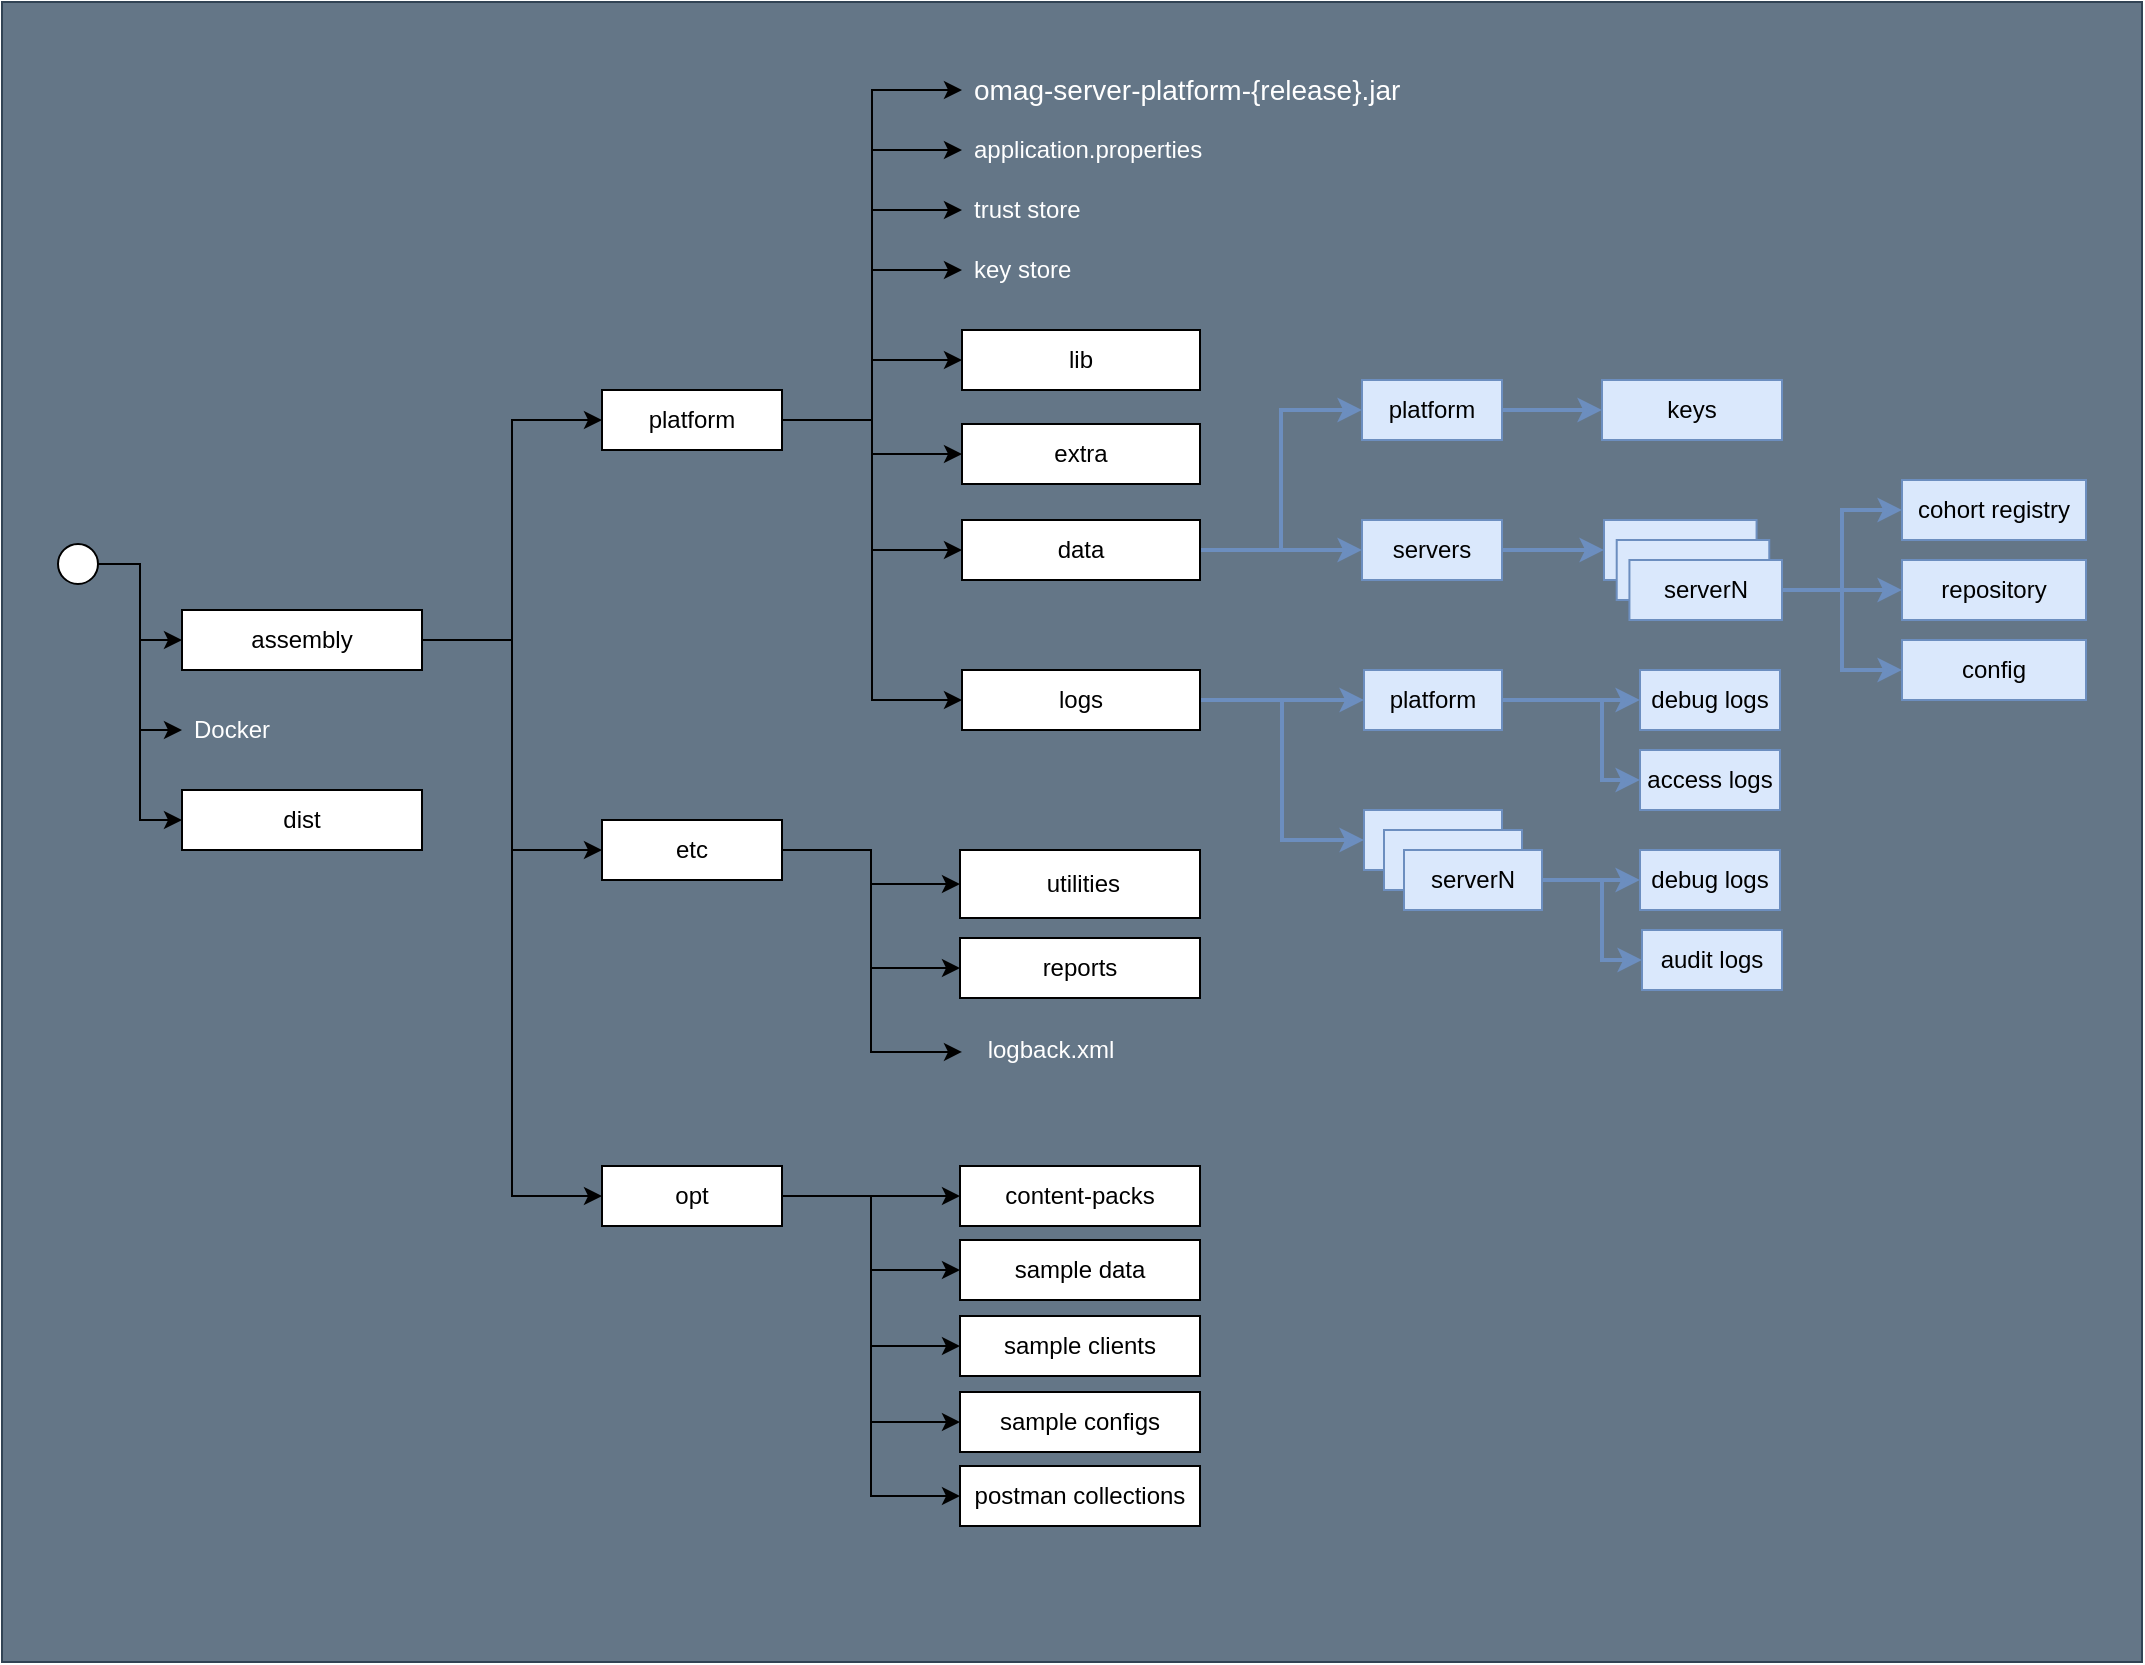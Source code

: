 <mxfile version="21.6.8" type="device">
  <diagram name="omag-server-platform" id="Dl-jfd4jh1dtPhGWNfl4">
    <mxGraphModel dx="2255" dy="912" grid="1" gridSize="10" guides="1" tooltips="1" connect="1" arrows="1" fold="1" page="1" pageScale="1" pageWidth="850" pageHeight="1100" math="0" shadow="0">
      <root>
        <mxCell id="fCwrAneLEY61tobPp7tf-0" />
        <mxCell id="fCwrAneLEY61tobPp7tf-1" parent="fCwrAneLEY61tobPp7tf-0" />
        <mxCell id="v6JE9nTNN0d-BjFIKqsN-4" value="" style="rounded=0;whiteSpace=wrap;html=1;fillColor=#647687;fontColor=#ffffff;strokeColor=#314354;" parent="fCwrAneLEY61tobPp7tf-1" vertex="1">
          <mxGeometry x="-40" y="436" width="1070" height="830" as="geometry" />
        </mxCell>
        <mxCell id="YIRUWJYIqjxylFFTU3_E-0" style="edgeStyle=orthogonalEdgeStyle;rounded=0;orthogonalLoop=1;jettySize=auto;html=1;exitX=1;exitY=0.5;exitDx=0;exitDy=0;entryX=0;entryY=0.5;entryDx=0;entryDy=0;" parent="fCwrAneLEY61tobPp7tf-1" source="fCwrAneLEY61tobPp7tf-4" target="fCwrAneLEY61tobPp7tf-65" edge="1">
          <mxGeometry relative="1" as="geometry" />
        </mxCell>
        <mxCell id="YIRUWJYIqjxylFFTU3_E-1" style="edgeStyle=orthogonalEdgeStyle;rounded=0;orthogonalLoop=1;jettySize=auto;html=1;exitX=1;exitY=0.5;exitDx=0;exitDy=0;entryX=0;entryY=0.5;entryDx=0;entryDy=0;" parent="fCwrAneLEY61tobPp7tf-1" source="fCwrAneLEY61tobPp7tf-4" target="fCwrAneLEY61tobPp7tf-7" edge="1">
          <mxGeometry relative="1" as="geometry" />
        </mxCell>
        <mxCell id="YIRUWJYIqjxylFFTU3_E-2" style="edgeStyle=orthogonalEdgeStyle;rounded=0;orthogonalLoop=1;jettySize=auto;html=1;exitX=1;exitY=0.5;exitDx=0;exitDy=0;entryX=0;entryY=0.5;entryDx=0;entryDy=0;" parent="fCwrAneLEY61tobPp7tf-1" source="fCwrAneLEY61tobPp7tf-4" target="fCwrAneLEY61tobPp7tf-45" edge="1">
          <mxGeometry relative="1" as="geometry" />
        </mxCell>
        <mxCell id="fCwrAneLEY61tobPp7tf-4" value="assembly" style="rounded=0;whiteSpace=wrap;html=1;" parent="fCwrAneLEY61tobPp7tf-1" vertex="1">
          <mxGeometry x="50" y="740" width="120" height="30" as="geometry" />
        </mxCell>
        <mxCell id="fCwrAneLEY61tobPp7tf-5" value="content-packs" style="rounded=0;whiteSpace=wrap;html=1;" parent="fCwrAneLEY61tobPp7tf-1" vertex="1">
          <mxGeometry x="439" y="1018" width="120" height="30" as="geometry" />
        </mxCell>
        <mxCell id="YIRUWJYIqjxylFFTU3_E-8" style="edgeStyle=orthogonalEdgeStyle;rounded=0;orthogonalLoop=1;jettySize=auto;html=1;exitX=1;exitY=0.5;exitDx=0;exitDy=0;fillColor=#dae8fc;strokeColor=#6c8ebf;strokeWidth=2;" parent="fCwrAneLEY61tobPp7tf-1" source="fCwrAneLEY61tobPp7tf-6" target="fCwrAneLEY61tobPp7tf-19" edge="1">
          <mxGeometry relative="1" as="geometry" />
        </mxCell>
        <mxCell id="YIRUWJYIqjxylFFTU3_E-9" style="edgeStyle=orthogonalEdgeStyle;rounded=0;orthogonalLoop=1;jettySize=auto;html=1;exitX=1;exitY=0.5;exitDx=0;exitDy=0;entryX=0;entryY=0.5;entryDx=0;entryDy=0;fillColor=#dae8fc;strokeColor=#6c8ebf;strokeWidth=2;" parent="fCwrAneLEY61tobPp7tf-1" source="fCwrAneLEY61tobPp7tf-6" target="fCwrAneLEY61tobPp7tf-18" edge="1">
          <mxGeometry relative="1" as="geometry" />
        </mxCell>
        <mxCell id="fCwrAneLEY61tobPp7tf-6" value="data" style="rounded=0;whiteSpace=wrap;html=1;" parent="fCwrAneLEY61tobPp7tf-1" vertex="1">
          <mxGeometry x="440" y="695" width="119" height="30" as="geometry" />
        </mxCell>
        <mxCell id="FgOpKPS9IGW25cBo7YGT-2" style="edgeStyle=orthogonalEdgeStyle;rounded=0;orthogonalLoop=1;jettySize=auto;html=1;exitX=1;exitY=0.5;exitDx=0;exitDy=0;entryX=0;entryY=0.5;entryDx=0;entryDy=0;" parent="fCwrAneLEY61tobPp7tf-1" source="fCwrAneLEY61tobPp7tf-7" target="fCwrAneLEY61tobPp7tf-10" edge="1">
          <mxGeometry relative="1" as="geometry" />
        </mxCell>
        <mxCell id="FgOpKPS9IGW25cBo7YGT-3" style="edgeStyle=orthogonalEdgeStyle;rounded=0;orthogonalLoop=1;jettySize=auto;html=1;exitX=1;exitY=0.5;exitDx=0;exitDy=0;entryX=0;entryY=0.5;entryDx=0;entryDy=0;" parent="fCwrAneLEY61tobPp7tf-1" source="fCwrAneLEY61tobPp7tf-7" target="fCwrAneLEY61tobPp7tf-30" edge="1">
          <mxGeometry relative="1" as="geometry" />
        </mxCell>
        <mxCell id="FgOpKPS9IGW25cBo7YGT-4" style="edgeStyle=orthogonalEdgeStyle;rounded=0;orthogonalLoop=1;jettySize=auto;html=1;exitX=1;exitY=0.5;exitDx=0;exitDy=0;entryX=0;entryY=0.5;entryDx=0;entryDy=0;" parent="fCwrAneLEY61tobPp7tf-1" source="fCwrAneLEY61tobPp7tf-7" target="fCwrAneLEY61tobPp7tf-60" edge="1">
          <mxGeometry relative="1" as="geometry" />
        </mxCell>
        <mxCell id="FgOpKPS9IGW25cBo7YGT-5" style="edgeStyle=orthogonalEdgeStyle;rounded=0;orthogonalLoop=1;jettySize=auto;html=1;exitX=1;exitY=0.5;exitDx=0;exitDy=0;" parent="fCwrAneLEY61tobPp7tf-1" source="fCwrAneLEY61tobPp7tf-7" target="fCwrAneLEY61tobPp7tf-8" edge="1">
          <mxGeometry relative="1" as="geometry" />
        </mxCell>
        <mxCell id="FgOpKPS9IGW25cBo7YGT-6" style="edgeStyle=orthogonalEdgeStyle;rounded=0;orthogonalLoop=1;jettySize=auto;html=1;exitX=1;exitY=0.5;exitDx=0;exitDy=0;" parent="fCwrAneLEY61tobPp7tf-1" source="fCwrAneLEY61tobPp7tf-7" target="fCwrAneLEY61tobPp7tf-9" edge="1">
          <mxGeometry relative="1" as="geometry" />
        </mxCell>
        <mxCell id="FgOpKPS9IGW25cBo7YGT-7" style="edgeStyle=orthogonalEdgeStyle;rounded=0;orthogonalLoop=1;jettySize=auto;html=1;exitX=1;exitY=0.5;exitDx=0;exitDy=0;entryX=0;entryY=0.5;entryDx=0;entryDy=0;" parent="fCwrAneLEY61tobPp7tf-1" source="fCwrAneLEY61tobPp7tf-7" target="fCwrAneLEY61tobPp7tf-62" edge="1">
          <mxGeometry relative="1" as="geometry" />
        </mxCell>
        <mxCell id="FgOpKPS9IGW25cBo7YGT-8" style="edgeStyle=orthogonalEdgeStyle;rounded=0;orthogonalLoop=1;jettySize=auto;html=1;exitX=1;exitY=0.5;exitDx=0;exitDy=0;entryX=0;entryY=0.5;entryDx=0;entryDy=0;" parent="fCwrAneLEY61tobPp7tf-1" source="fCwrAneLEY61tobPp7tf-7" target="fCwrAneLEY61tobPp7tf-6" edge="1">
          <mxGeometry relative="1" as="geometry" />
        </mxCell>
        <mxCell id="FgOpKPS9IGW25cBo7YGT-9" style="edgeStyle=orthogonalEdgeStyle;rounded=0;orthogonalLoop=1;jettySize=auto;html=1;exitX=1;exitY=0.5;exitDx=0;exitDy=0;entryX=0;entryY=0.5;entryDx=0;entryDy=0;" parent="fCwrAneLEY61tobPp7tf-1" source="fCwrAneLEY61tobPp7tf-7" target="fCwrAneLEY61tobPp7tf-71" edge="1">
          <mxGeometry relative="1" as="geometry" />
        </mxCell>
        <mxCell id="fCwrAneLEY61tobPp7tf-7" value="platform" style="rounded=0;whiteSpace=wrap;html=1;" parent="fCwrAneLEY61tobPp7tf-1" vertex="1">
          <mxGeometry x="260" y="630" width="90" height="30" as="geometry" />
        </mxCell>
        <mxCell id="fCwrAneLEY61tobPp7tf-8" value="lib" style="rounded=0;whiteSpace=wrap;html=1;" parent="fCwrAneLEY61tobPp7tf-1" vertex="1">
          <mxGeometry x="440" y="600" width="119" height="30" as="geometry" />
        </mxCell>
        <mxCell id="fCwrAneLEY61tobPp7tf-9" value="extra" style="rounded=0;whiteSpace=wrap;html=1;" parent="fCwrAneLEY61tobPp7tf-1" vertex="1">
          <mxGeometry x="440" y="647" width="119" height="30" as="geometry" />
        </mxCell>
        <mxCell id="fCwrAneLEY61tobPp7tf-10" value="omag-server-platform-{release}.jar" style="rounded=0;whiteSpace=wrap;html=1;strokeColor=none;align=left;spacingLeft=4;fillColor=none;fontColor=#FFFFFF;fontSize=14;" parent="fCwrAneLEY61tobPp7tf-1" vertex="1">
          <mxGeometry x="440" y="465" width="230" height="30" as="geometry" />
        </mxCell>
        <mxCell id="fCwrAneLEY61tobPp7tf-17" style="edgeStyle=orthogonalEdgeStyle;rounded=0;orthogonalLoop=1;jettySize=auto;html=1;exitX=1;exitY=0.5;exitDx=0;exitDy=0;entryX=0;entryY=0.5;entryDx=0;entryDy=0;fillColor=#dae8fc;strokeColor=#6c8ebf;strokeWidth=2;" parent="fCwrAneLEY61tobPp7tf-1" source="fCwrAneLEY61tobPp7tf-18" target="fCwrAneLEY61tobPp7tf-29" edge="1">
          <mxGeometry relative="1" as="geometry">
            <mxPoint x="745" y="640" as="targetPoint" />
          </mxGeometry>
        </mxCell>
        <mxCell id="fCwrAneLEY61tobPp7tf-18" value="platform" style="rounded=0;whiteSpace=wrap;html=1;fillColor=#dae8fc;strokeColor=#6c8ebf;" parent="fCwrAneLEY61tobPp7tf-1" vertex="1">
          <mxGeometry x="640" y="625" width="70" height="30" as="geometry" />
        </mxCell>
        <mxCell id="fCwrAneLEY61tobPp7tf-19" value="servers" style="rounded=0;whiteSpace=wrap;html=1;fillColor=#dae8fc;strokeColor=#6c8ebf;" parent="fCwrAneLEY61tobPp7tf-1" vertex="1">
          <mxGeometry x="640" y="695" width="70" height="30" as="geometry" />
        </mxCell>
        <mxCell id="fCwrAneLEY61tobPp7tf-20" value="" style="group;fillColor=none;strokeColor=none;" parent="fCwrAneLEY61tobPp7tf-1" vertex="1" connectable="0">
          <mxGeometry x="761" y="695" width="89" height="50" as="geometry" />
        </mxCell>
        <mxCell id="fCwrAneLEY61tobPp7tf-21" value="server1" style="rounded=0;whiteSpace=wrap;html=1;fillColor=#dae8fc;strokeColor=#6c8ebf;" parent="fCwrAneLEY61tobPp7tf-20" vertex="1">
          <mxGeometry width="76.286" height="30" as="geometry" />
        </mxCell>
        <mxCell id="fCwrAneLEY61tobPp7tf-22" value="server1" style="rounded=0;whiteSpace=wrap;html=1;fillColor=#dae8fc;strokeColor=#6c8ebf;" parent="fCwrAneLEY61tobPp7tf-20" vertex="1">
          <mxGeometry x="6.357" y="10" width="76.286" height="30" as="geometry" />
        </mxCell>
        <mxCell id="fCwrAneLEY61tobPp7tf-23" value="serverN" style="rounded=0;whiteSpace=wrap;html=1;fillColor=#dae8fc;strokeColor=#6c8ebf;" parent="fCwrAneLEY61tobPp7tf-20" vertex="1">
          <mxGeometry x="12.714" y="20" width="76.286" height="30" as="geometry" />
        </mxCell>
        <mxCell id="fCwrAneLEY61tobPp7tf-24" value="" style="endArrow=classic;html=1;rounded=0;entryX=0;entryY=0.5;entryDx=0;entryDy=0;exitX=1;exitY=0.5;exitDx=0;exitDy=0;fillColor=#dae8fc;strokeColor=#6c8ebf;strokeWidth=2;" parent="fCwrAneLEY61tobPp7tf-1" source="fCwrAneLEY61tobPp7tf-19" target="fCwrAneLEY61tobPp7tf-21" edge="1">
          <mxGeometry width="50" height="50" relative="1" as="geometry">
            <mxPoint x="595" y="825" as="sourcePoint" />
            <mxPoint x="645" y="775" as="targetPoint" />
          </mxGeometry>
        </mxCell>
        <mxCell id="fCwrAneLEY61tobPp7tf-29" value="keys" style="rounded=0;whiteSpace=wrap;html=1;fillColor=#dae8fc;strokeColor=#6c8ebf;" parent="fCwrAneLEY61tobPp7tf-1" vertex="1">
          <mxGeometry x="760" y="625" width="90" height="30" as="geometry" />
        </mxCell>
        <mxCell id="fCwrAneLEY61tobPp7tf-30" value="application.properties" style="rounded=0;whiteSpace=wrap;html=1;strokeColor=none;align=left;spacingLeft=4;fillColor=none;fontColor=#FFFFFF;" parent="fCwrAneLEY61tobPp7tf-1" vertex="1">
          <mxGeometry x="440" y="495" width="130" height="30" as="geometry" />
        </mxCell>
        <mxCell id="fCwrAneLEY61tobPp7tf-31" value="sample clients" style="rounded=0;whiteSpace=wrap;html=1;" parent="fCwrAneLEY61tobPp7tf-1" vertex="1">
          <mxGeometry x="439" y="1093" width="120" height="30" as="geometry" />
        </mxCell>
        <mxCell id="fCwrAneLEY61tobPp7tf-32" style="edgeStyle=orthogonalEdgeStyle;rounded=0;orthogonalLoop=1;jettySize=auto;html=1;exitX=1;exitY=0.5;exitDx=0;exitDy=0;entryX=0;entryY=0.5;entryDx=0;entryDy=0;fillColor=#dae8fc;strokeColor=#6c8ebf;strokeWidth=2;" parent="fCwrAneLEY61tobPp7tf-1" source="fCwrAneLEY61tobPp7tf-34" target="fCwrAneLEY61tobPp7tf-56" edge="1">
          <mxGeometry relative="1" as="geometry">
            <Array as="points">
              <mxPoint x="760" y="785" />
              <mxPoint x="760" y="825" />
            </Array>
          </mxGeometry>
        </mxCell>
        <mxCell id="fCwrAneLEY61tobPp7tf-33" style="edgeStyle=orthogonalEdgeStyle;rounded=0;orthogonalLoop=1;jettySize=auto;html=1;exitX=1;exitY=0.5;exitDx=0;exitDy=0;entryX=0;entryY=0.5;entryDx=0;entryDy=0;fillColor=#dae8fc;strokeColor=#6c8ebf;strokeWidth=2;" parent="fCwrAneLEY61tobPp7tf-1" source="fCwrAneLEY61tobPp7tf-34" target="fCwrAneLEY61tobPp7tf-55" edge="1">
          <mxGeometry relative="1" as="geometry" />
        </mxCell>
        <mxCell id="fCwrAneLEY61tobPp7tf-34" value="platform" style="rounded=0;whiteSpace=wrap;html=1;fillColor=#dae8fc;strokeColor=#6c8ebf;" parent="fCwrAneLEY61tobPp7tf-1" vertex="1">
          <mxGeometry x="641" y="770" width="69" height="30" as="geometry" />
        </mxCell>
        <mxCell id="fCwrAneLEY61tobPp7tf-35" value="repository" style="rounded=0;whiteSpace=wrap;html=1;fillColor=#dae8fc;strokeColor=#6c8ebf;" parent="fCwrAneLEY61tobPp7tf-1" vertex="1">
          <mxGeometry x="910" y="715" width="92" height="30" as="geometry" />
        </mxCell>
        <mxCell id="fCwrAneLEY61tobPp7tf-36" value="config" style="rounded=0;whiteSpace=wrap;html=1;fillColor=#dae8fc;strokeColor=#6c8ebf;" parent="fCwrAneLEY61tobPp7tf-1" vertex="1">
          <mxGeometry x="910" y="755" width="92" height="30" as="geometry" />
        </mxCell>
        <mxCell id="fCwrAneLEY61tobPp7tf-39" value="cohort registry" style="rounded=0;whiteSpace=wrap;html=1;fillColor=#dae8fc;strokeColor=#6c8ebf;" parent="fCwrAneLEY61tobPp7tf-1" vertex="1">
          <mxGeometry x="910" y="675" width="92" height="30" as="geometry" />
        </mxCell>
        <mxCell id="fCwrAneLEY61tobPp7tf-40" value="sample data" style="rounded=0;whiteSpace=wrap;html=1;" parent="fCwrAneLEY61tobPp7tf-1" vertex="1">
          <mxGeometry x="439" y="1055" width="120" height="30" as="geometry" />
        </mxCell>
        <mxCell id="fCwrAneLEY61tobPp7tf-41" style="edgeStyle=orthogonalEdgeStyle;rounded=0;orthogonalLoop=1;jettySize=auto;html=1;entryX=0;entryY=0.5;entryDx=0;entryDy=0;" parent="fCwrAneLEY61tobPp7tf-1" source="fCwrAneLEY61tobPp7tf-45" target="fCwrAneLEY61tobPp7tf-5" edge="1">
          <mxGeometry relative="1" as="geometry" />
        </mxCell>
        <mxCell id="fCwrAneLEY61tobPp7tf-42" style="edgeStyle=orthogonalEdgeStyle;rounded=0;orthogonalLoop=1;jettySize=auto;html=1;exitX=1;exitY=0.5;exitDx=0;exitDy=0;entryX=0;entryY=0.5;entryDx=0;entryDy=0;" parent="fCwrAneLEY61tobPp7tf-1" source="fCwrAneLEY61tobPp7tf-45" target="fCwrAneLEY61tobPp7tf-40" edge="1">
          <mxGeometry relative="1" as="geometry" />
        </mxCell>
        <mxCell id="fCwrAneLEY61tobPp7tf-43" style="edgeStyle=orthogonalEdgeStyle;rounded=0;orthogonalLoop=1;jettySize=auto;html=1;exitX=1;exitY=0.5;exitDx=0;exitDy=0;entryX=0;entryY=0.5;entryDx=0;entryDy=0;" parent="fCwrAneLEY61tobPp7tf-1" source="fCwrAneLEY61tobPp7tf-45" target="fCwrAneLEY61tobPp7tf-31" edge="1">
          <mxGeometry relative="1" as="geometry" />
        </mxCell>
        <mxCell id="fCwrAneLEY61tobPp7tf-45" value="opt" style="rounded=0;whiteSpace=wrap;html=1;" parent="fCwrAneLEY61tobPp7tf-1" vertex="1">
          <mxGeometry x="260" y="1018" width="90" height="30" as="geometry" />
        </mxCell>
        <mxCell id="fCwrAneLEY61tobPp7tf-49" style="edgeStyle=orthogonalEdgeStyle;rounded=0;orthogonalLoop=1;jettySize=auto;html=1;exitX=1;exitY=0.5;exitDx=0;exitDy=0;entryX=0;entryY=0.5;entryDx=0;entryDy=0;fillColor=#dae8fc;strokeColor=#6c8ebf;strokeWidth=2;" parent="fCwrAneLEY61tobPp7tf-1" source="fCwrAneLEY61tobPp7tf-23" target="fCwrAneLEY61tobPp7tf-35" edge="1">
          <mxGeometry relative="1" as="geometry" />
        </mxCell>
        <mxCell id="fCwrAneLEY61tobPp7tf-50" value="debug logs" style="rounded=0;whiteSpace=wrap;html=1;fillColor=#dae8fc;strokeColor=#6c8ebf;" parent="fCwrAneLEY61tobPp7tf-1" vertex="1">
          <mxGeometry x="779" y="860" width="70" height="30" as="geometry" />
        </mxCell>
        <mxCell id="fCwrAneLEY61tobPp7tf-51" value="serverN" style="rounded=0;whiteSpace=wrap;html=1;fillColor=#dae8fc;strokeColor=#6c8ebf;" parent="fCwrAneLEY61tobPp7tf-1" vertex="1">
          <mxGeometry x="641" y="840" width="69" height="30" as="geometry" />
        </mxCell>
        <mxCell id="fCwrAneLEY61tobPp7tf-52" style="edgeStyle=orthogonalEdgeStyle;rounded=0;orthogonalLoop=1;jettySize=auto;html=1;exitX=1;exitY=0.5;exitDx=0;exitDy=0;entryX=0;entryY=0.5;entryDx=0;entryDy=0;fillColor=#dae8fc;strokeColor=#6c8ebf;strokeWidth=2;" parent="fCwrAneLEY61tobPp7tf-1" source="fCwrAneLEY61tobPp7tf-54" target="fCwrAneLEY61tobPp7tf-50" edge="1">
          <mxGeometry relative="1" as="geometry" />
        </mxCell>
        <mxCell id="fCwrAneLEY61tobPp7tf-53" value="serverN" style="rounded=0;whiteSpace=wrap;html=1;fillColor=#dae8fc;strokeColor=#6c8ebf;" parent="fCwrAneLEY61tobPp7tf-1" vertex="1">
          <mxGeometry x="651" y="850" width="69" height="30" as="geometry" />
        </mxCell>
        <mxCell id="fCwrAneLEY61tobPp7tf-54" value="serverN" style="rounded=0;whiteSpace=wrap;html=1;fillColor=#dae8fc;strokeColor=#6c8ebf;" parent="fCwrAneLEY61tobPp7tf-1" vertex="1">
          <mxGeometry x="661" y="860" width="69" height="30" as="geometry" />
        </mxCell>
        <mxCell id="fCwrAneLEY61tobPp7tf-55" value="debug logs" style="rounded=0;whiteSpace=wrap;html=1;fillColor=#dae8fc;strokeColor=#6c8ebf;" parent="fCwrAneLEY61tobPp7tf-1" vertex="1">
          <mxGeometry x="779" y="770" width="70" height="30" as="geometry" />
        </mxCell>
        <mxCell id="fCwrAneLEY61tobPp7tf-56" value="access logs" style="rounded=0;whiteSpace=wrap;html=1;fillColor=#dae8fc;strokeColor=#6c8ebf;" parent="fCwrAneLEY61tobPp7tf-1" vertex="1">
          <mxGeometry x="779" y="810" width="70" height="30" as="geometry" />
        </mxCell>
        <mxCell id="fCwrAneLEY61tobPp7tf-57" style="edgeStyle=orthogonalEdgeStyle;rounded=0;orthogonalLoop=1;jettySize=auto;html=1;exitX=1;exitY=0.5;exitDx=0;exitDy=0;entryX=0;entryY=0.5;entryDx=0;entryDy=0;fillColor=#dae8fc;strokeColor=#6c8ebf;strokeWidth=2;" parent="fCwrAneLEY61tobPp7tf-1" source="fCwrAneLEY61tobPp7tf-23" target="fCwrAneLEY61tobPp7tf-39" edge="1">
          <mxGeometry relative="1" as="geometry" />
        </mxCell>
        <mxCell id="fCwrAneLEY61tobPp7tf-58" style="edgeStyle=orthogonalEdgeStyle;rounded=0;orthogonalLoop=1;jettySize=auto;html=1;exitX=1;exitY=0.5;exitDx=0;exitDy=0;entryX=0;entryY=0.5;entryDx=0;entryDy=0;fillColor=#dae8fc;strokeColor=#6c8ebf;strokeWidth=2;" parent="fCwrAneLEY61tobPp7tf-1" source="fCwrAneLEY61tobPp7tf-23" target="fCwrAneLEY61tobPp7tf-36" edge="1">
          <mxGeometry relative="1" as="geometry" />
        </mxCell>
        <mxCell id="fCwrAneLEY61tobPp7tf-60" value="trust store" style="rounded=0;whiteSpace=wrap;html=1;strokeColor=none;align=left;spacingLeft=4;fillColor=none;fontColor=#FFFFFF;" parent="fCwrAneLEY61tobPp7tf-1" vertex="1">
          <mxGeometry x="440" y="525" width="80" height="30" as="geometry" />
        </mxCell>
        <mxCell id="fCwrAneLEY61tobPp7tf-62" value="key store" style="rounded=0;whiteSpace=wrap;html=1;strokeColor=none;align=left;spacingLeft=4;fillColor=none;fontColor=#FFFFFF;" parent="fCwrAneLEY61tobPp7tf-1" vertex="1">
          <mxGeometry x="440" y="555" width="70" height="30" as="geometry" />
        </mxCell>
        <mxCell id="FgOpKPS9IGW25cBo7YGT-11" style="edgeStyle=orthogonalEdgeStyle;rounded=0;orthogonalLoop=1;jettySize=auto;html=1;exitX=1;exitY=0.5;exitDx=0;exitDy=0;entryX=0;entryY=0.5;entryDx=0;entryDy=0;" parent="fCwrAneLEY61tobPp7tf-1" source="v6JE9nTNN0d-BjFIKqsN-5" target="fCwrAneLEY61tobPp7tf-66" edge="1">
          <mxGeometry relative="1" as="geometry" />
        </mxCell>
        <mxCell id="FgOpKPS9IGW25cBo7YGT-12" style="edgeStyle=orthogonalEdgeStyle;rounded=0;orthogonalLoop=1;jettySize=auto;html=1;exitX=1;exitY=0.5;exitDx=0;exitDy=0;entryX=0;entryY=0.5;entryDx=0;entryDy=0;" parent="fCwrAneLEY61tobPp7tf-1" source="fCwrAneLEY61tobPp7tf-65" target="fCwrAneLEY61tobPp7tf-67" edge="1">
          <mxGeometry relative="1" as="geometry" />
        </mxCell>
        <mxCell id="v6JE9nTNN0d-BjFIKqsN-1" style="edgeStyle=orthogonalEdgeStyle;rounded=0;orthogonalLoop=1;jettySize=auto;html=1;exitX=1;exitY=0.5;exitDx=0;exitDy=0;entryX=0.011;entryY=0.533;entryDx=0;entryDy=0;entryPerimeter=0;" parent="fCwrAneLEY61tobPp7tf-1" source="fCwrAneLEY61tobPp7tf-65" target="v6JE9nTNN0d-BjFIKqsN-0" edge="1">
          <mxGeometry relative="1" as="geometry" />
        </mxCell>
        <mxCell id="v6JE9nTNN0d-BjFIKqsN-3" style="edgeStyle=orthogonalEdgeStyle;rounded=0;orthogonalLoop=1;jettySize=auto;html=1;exitX=1;exitY=0.5;exitDx=0;exitDy=0;entryX=0;entryY=0.5;entryDx=0;entryDy=0;" parent="fCwrAneLEY61tobPp7tf-1" source="fCwrAneLEY61tobPp7tf-65" target="v6JE9nTNN0d-BjFIKqsN-2" edge="1">
          <mxGeometry relative="1" as="geometry" />
        </mxCell>
        <mxCell id="fCwrAneLEY61tobPp7tf-65" value="etc" style="rounded=0;whiteSpace=wrap;html=1;" parent="fCwrAneLEY61tobPp7tf-1" vertex="1">
          <mxGeometry x="260" y="845" width="90" height="30" as="geometry" />
        </mxCell>
        <mxCell id="fCwrAneLEY61tobPp7tf-66" value="dist" style="rounded=0;whiteSpace=wrap;html=1;" parent="fCwrAneLEY61tobPp7tf-1" vertex="1">
          <mxGeometry x="50" y="830" width="120" height="30" as="geometry" />
        </mxCell>
        <mxCell id="fCwrAneLEY61tobPp7tf-67" value="&amp;nbsp;utilities" style="rounded=0;whiteSpace=wrap;html=1;" parent="fCwrAneLEY61tobPp7tf-1" vertex="1">
          <mxGeometry x="439" y="860" width="120" height="34" as="geometry" />
        </mxCell>
        <mxCell id="fCwrAneLEY61tobPp7tf-69" style="edgeStyle=orthogonalEdgeStyle;rounded=0;orthogonalLoop=1;jettySize=auto;html=1;exitX=1;exitY=0.5;exitDx=0;exitDy=0;entryX=0;entryY=0.5;entryDx=0;entryDy=0;fillColor=#dae8fc;strokeColor=#6c8ebf;strokeWidth=2;" parent="fCwrAneLEY61tobPp7tf-1" source="fCwrAneLEY61tobPp7tf-71" target="fCwrAneLEY61tobPp7tf-51" edge="1">
          <mxGeometry relative="1" as="geometry">
            <Array as="points">
              <mxPoint x="600" y="785" />
              <mxPoint x="600" y="855" />
            </Array>
          </mxGeometry>
        </mxCell>
        <mxCell id="fCwrAneLEY61tobPp7tf-70" style="edgeStyle=orthogonalEdgeStyle;rounded=0;orthogonalLoop=1;jettySize=auto;html=1;exitX=1;exitY=0.5;exitDx=0;exitDy=0;entryX=0;entryY=0.5;entryDx=0;entryDy=0;fillColor=#dae8fc;strokeColor=#6c8ebf;strokeWidth=2;" parent="fCwrAneLEY61tobPp7tf-1" source="fCwrAneLEY61tobPp7tf-71" target="fCwrAneLEY61tobPp7tf-34" edge="1">
          <mxGeometry relative="1" as="geometry" />
        </mxCell>
        <mxCell id="fCwrAneLEY61tobPp7tf-71" value="logs" style="rounded=0;whiteSpace=wrap;html=1;" parent="fCwrAneLEY61tobPp7tf-1" vertex="1">
          <mxGeometry x="440" y="770" width="119" height="30" as="geometry" />
        </mxCell>
        <mxCell id="FgOpKPS9IGW25cBo7YGT-0" value="sample configs" style="rounded=0;whiteSpace=wrap;html=1;" parent="fCwrAneLEY61tobPp7tf-1" vertex="1">
          <mxGeometry x="439" y="1131" width="120" height="30" as="geometry" />
        </mxCell>
        <mxCell id="FgOpKPS9IGW25cBo7YGT-1" style="edgeStyle=orthogonalEdgeStyle;rounded=0;orthogonalLoop=1;jettySize=auto;html=1;exitX=1;exitY=0.5;exitDx=0;exitDy=0;entryX=0;entryY=0.5;entryDx=0;entryDy=0;" parent="fCwrAneLEY61tobPp7tf-1" source="fCwrAneLEY61tobPp7tf-45" target="FgOpKPS9IGW25cBo7YGT-0" edge="1">
          <mxGeometry relative="1" as="geometry">
            <mxPoint x="359" y="1148" as="sourcePoint" />
          </mxGeometry>
        </mxCell>
        <mxCell id="YIRUWJYIqjxylFFTU3_E-6" value="audit logs" style="rounded=0;whiteSpace=wrap;html=1;fillColor=#dae8fc;strokeColor=#6c8ebf;" parent="fCwrAneLEY61tobPp7tf-1" vertex="1">
          <mxGeometry x="780" y="900" width="70" height="30" as="geometry" />
        </mxCell>
        <mxCell id="YIRUWJYIqjxylFFTU3_E-7" style="edgeStyle=orthogonalEdgeStyle;rounded=0;orthogonalLoop=1;jettySize=auto;html=1;exitX=1;exitY=0.5;exitDx=0;exitDy=0;entryX=0;entryY=0.5;entryDx=0;entryDy=0;fillColor=#dae8fc;strokeColor=#6c8ebf;strokeWidth=2;" parent="fCwrAneLEY61tobPp7tf-1" source="fCwrAneLEY61tobPp7tf-54" target="YIRUWJYIqjxylFFTU3_E-6" edge="1">
          <mxGeometry relative="1" as="geometry">
            <mxPoint x="731" y="915" as="sourcePoint" />
            <Array as="points">
              <mxPoint x="760" y="875" />
              <mxPoint x="760" y="915" />
            </Array>
          </mxGeometry>
        </mxCell>
        <mxCell id="v6JE9nTNN0d-BjFIKqsN-0" value="logback.xml" style="text;html=1;align=center;verticalAlign=middle;resizable=0;points=[];autosize=1;fillColor=none;fontColor=#FFFFFF;" parent="fCwrAneLEY61tobPp7tf-1" vertex="1">
          <mxGeometry x="439" y="945" width="90" height="30" as="geometry" />
        </mxCell>
        <mxCell id="v6JE9nTNN0d-BjFIKqsN-2" value="reports" style="rounded=0;whiteSpace=wrap;html=1;" parent="fCwrAneLEY61tobPp7tf-1" vertex="1">
          <mxGeometry x="439" y="904" width="120" height="30" as="geometry" />
        </mxCell>
        <mxCell id="v6JE9nTNN0d-BjFIKqsN-7" style="edgeStyle=orthogonalEdgeStyle;rounded=0;orthogonalLoop=1;jettySize=auto;html=1;exitX=1;exitY=0.5;exitDx=0;exitDy=0;entryX=0;entryY=0.5;entryDx=0;entryDy=0;" parent="fCwrAneLEY61tobPp7tf-1" source="v6JE9nTNN0d-BjFIKqsN-5" target="fCwrAneLEY61tobPp7tf-4" edge="1">
          <mxGeometry relative="1" as="geometry" />
        </mxCell>
        <mxCell id="v6JE9nTNN0d-BjFIKqsN-9" style="edgeStyle=orthogonalEdgeStyle;rounded=0;orthogonalLoop=1;jettySize=auto;html=1;exitX=1;exitY=0.5;exitDx=0;exitDy=0;entryX=0;entryY=0.5;entryDx=0;entryDy=0;" parent="fCwrAneLEY61tobPp7tf-1" source="v6JE9nTNN0d-BjFIKqsN-5" target="v6JE9nTNN0d-BjFIKqsN-8" edge="1">
          <mxGeometry relative="1" as="geometry" />
        </mxCell>
        <mxCell id="v6JE9nTNN0d-BjFIKqsN-5" value="" style="ellipse;whiteSpace=wrap;html=1;aspect=fixed;" parent="fCwrAneLEY61tobPp7tf-1" vertex="1">
          <mxGeometry x="-12" y="707" width="20" height="20" as="geometry" />
        </mxCell>
        <mxCell id="v6JE9nTNN0d-BjFIKqsN-8" value="Docker" style="rounded=0;whiteSpace=wrap;html=1;strokeColor=none;align=left;spacingLeft=4;fillColor=none;fontColor=#FFFFFF;" parent="fCwrAneLEY61tobPp7tf-1" vertex="1">
          <mxGeometry x="50" y="785" width="80" height="30" as="geometry" />
        </mxCell>
        <mxCell id="HcP8-S1GsBMK7tXr_yKc-0" value="postman collections" style="rounded=0;whiteSpace=wrap;html=1;" vertex="1" parent="fCwrAneLEY61tobPp7tf-1">
          <mxGeometry x="439" y="1168" width="120" height="30" as="geometry" />
        </mxCell>
        <mxCell id="HcP8-S1GsBMK7tXr_yKc-1" style="edgeStyle=orthogonalEdgeStyle;rounded=0;orthogonalLoop=1;jettySize=auto;html=1;exitX=1;exitY=0.5;exitDx=0;exitDy=0;entryX=0;entryY=0.5;entryDx=0;entryDy=0;" edge="1" parent="fCwrAneLEY61tobPp7tf-1" target="HcP8-S1GsBMK7tXr_yKc-0" source="fCwrAneLEY61tobPp7tf-45">
          <mxGeometry relative="1" as="geometry">
            <mxPoint x="350" y="1070" as="sourcePoint" />
          </mxGeometry>
        </mxCell>
      </root>
    </mxGraphModel>
  </diagram>
</mxfile>
